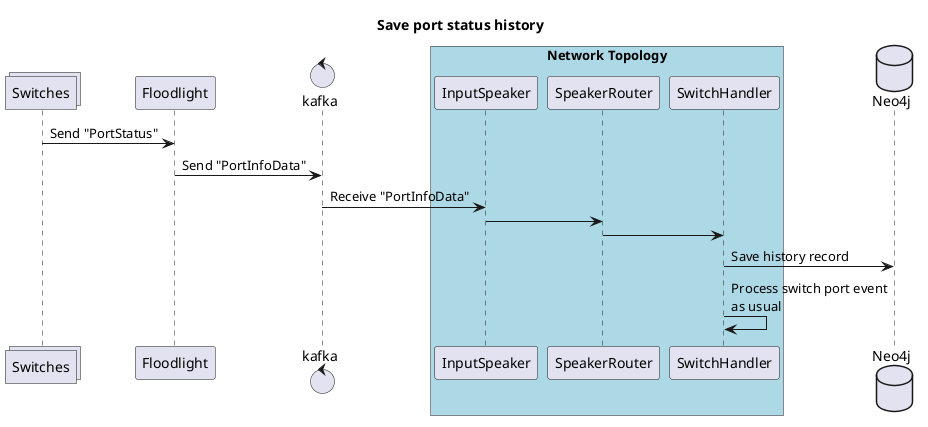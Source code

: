 @startuml
title Save port status history

collections Switches as sw
participant Floodlight as fl
control kafka as k
box "Network Topology" #LightBlue
participant "InputSpeaker" as is
participant "SpeakerRouter" as sr
participant "SwitchHandler" as sh
end box
database Neo4j as db

sw -> fl: Send "PortStatus"
fl -> k: Send "PortInfoData"
k -> is: Receive "PortInfoData"
is -> sr
sr -> sh
sh -> db: Save history record
sh -> sh: Process switch port event\nas usual

@enduml